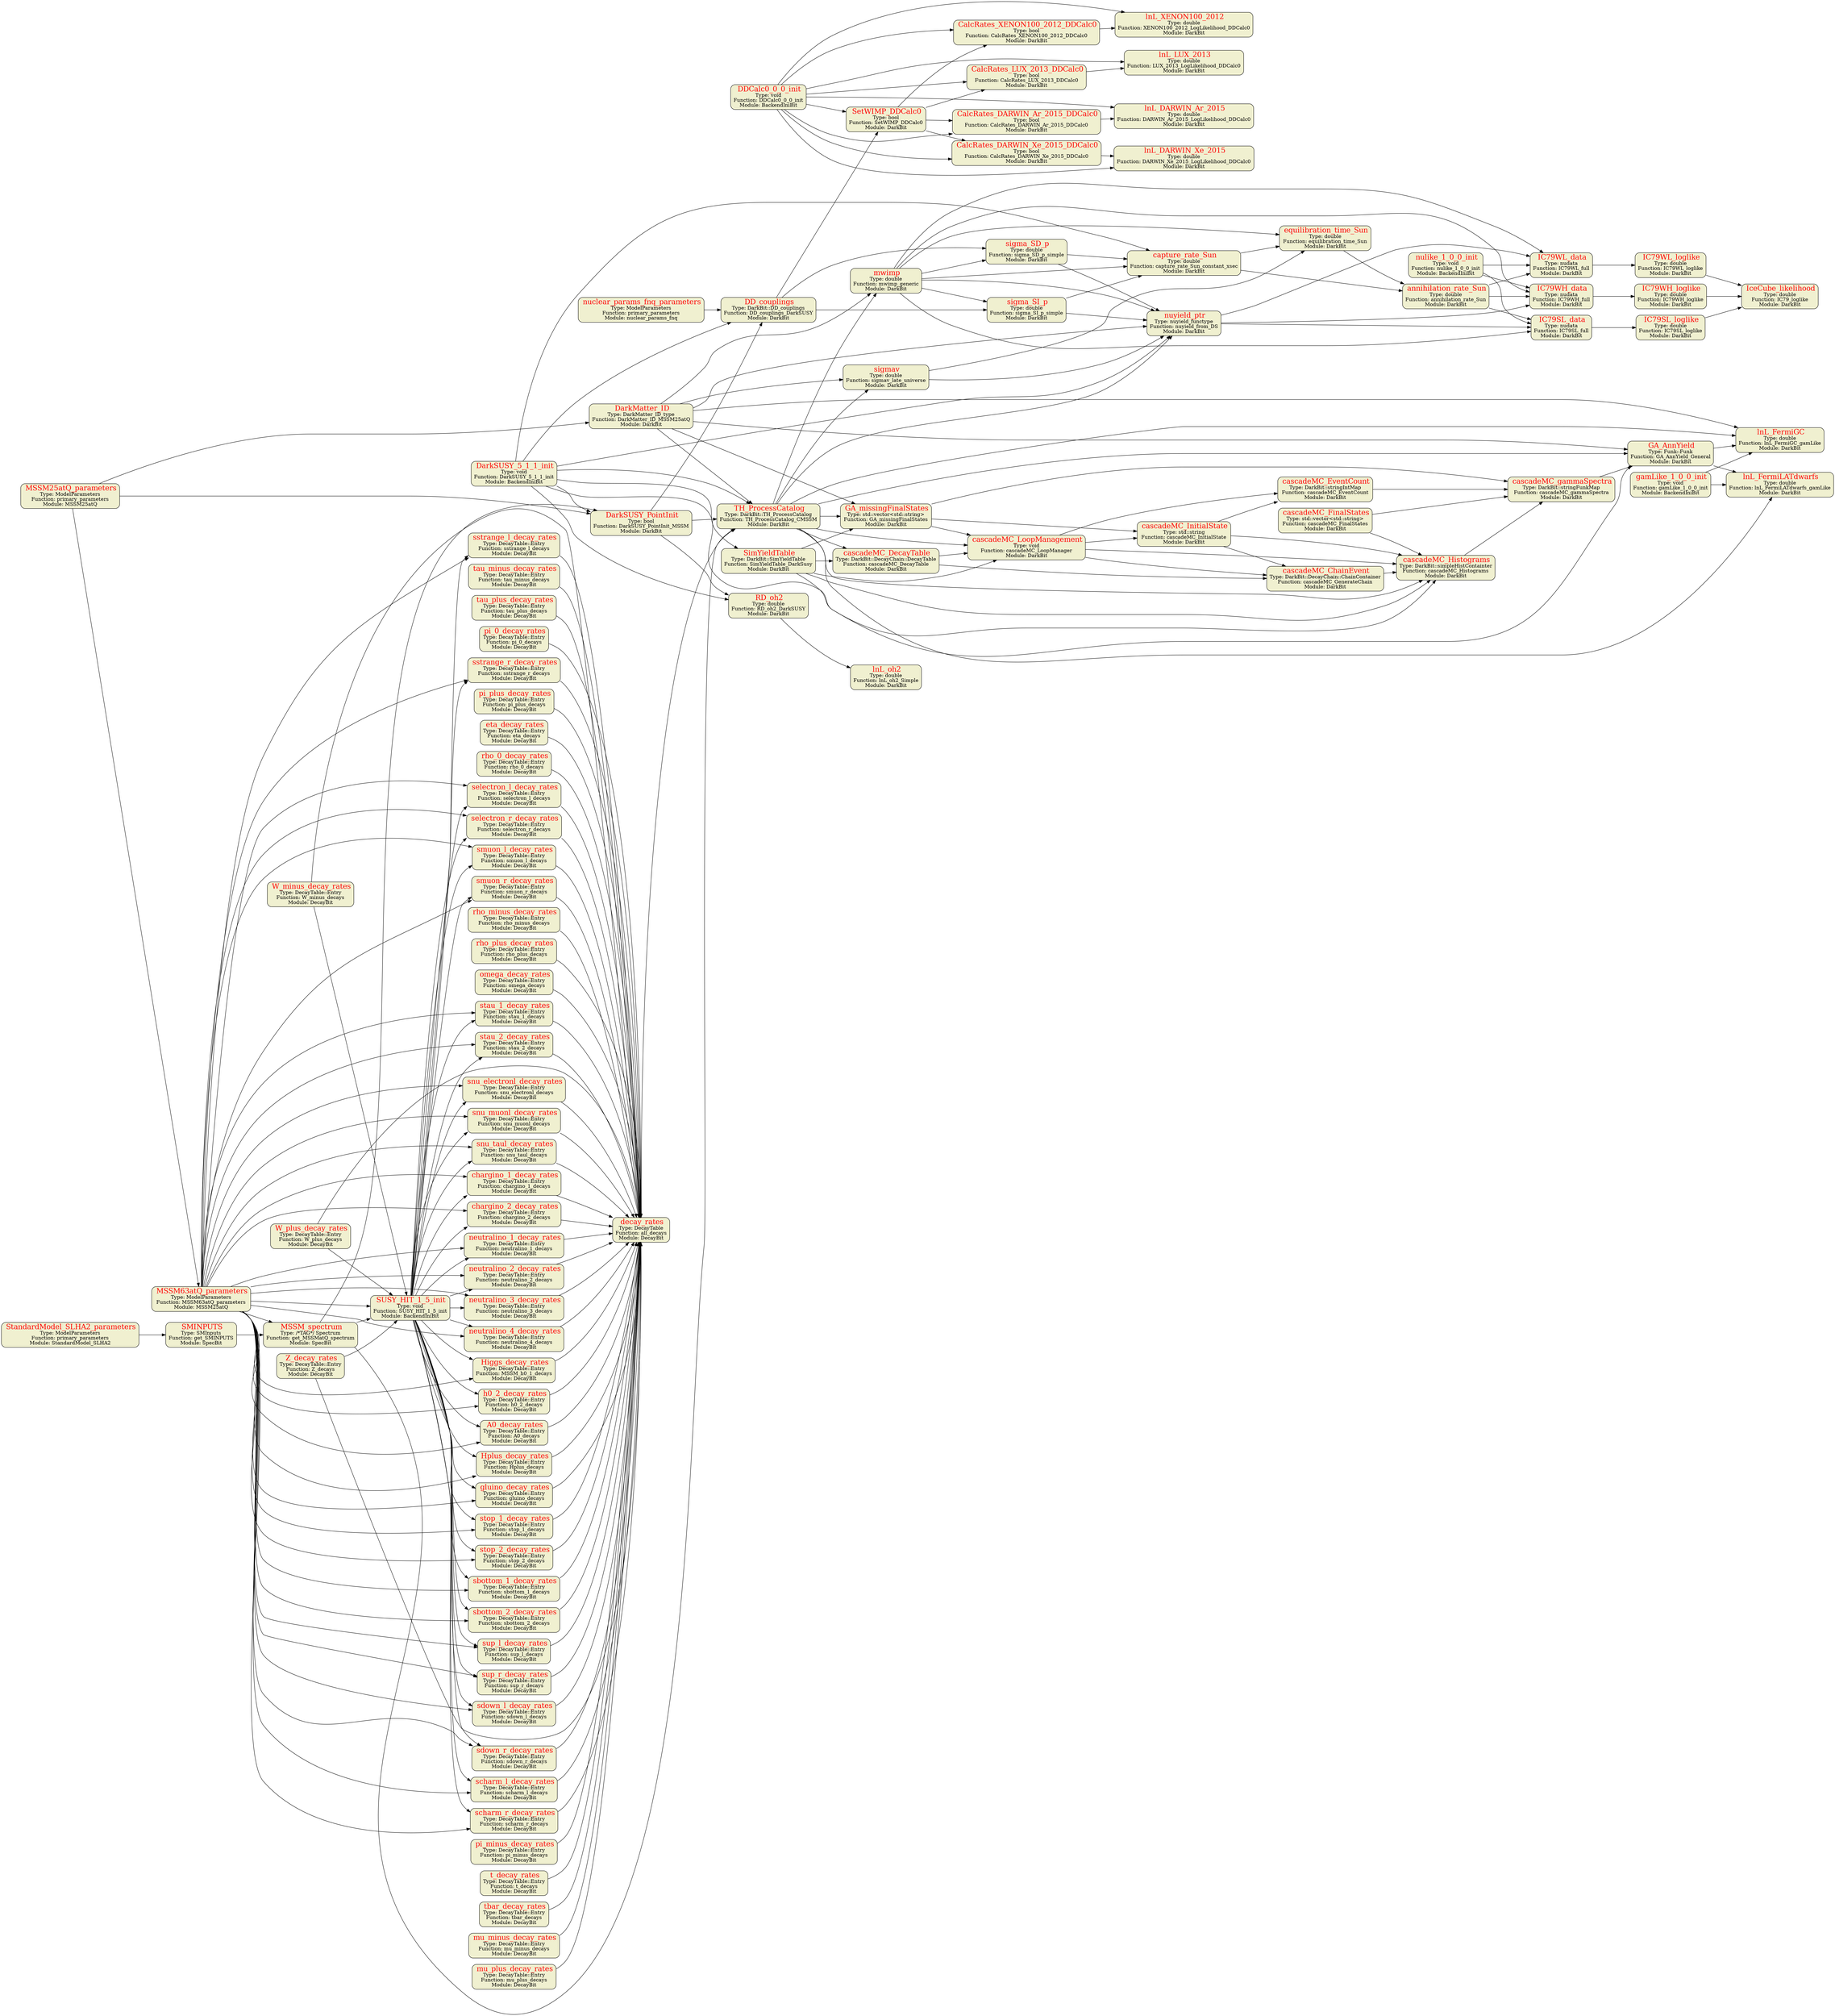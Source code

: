 digraph G {
	graph [rankdir=LR];
	0	 [fillcolor="#F0F0D0",
		label=< <font point-size="20" color="red">nuclear_params_fnq_parameters</font><br/>Type: ModelParameters<br/>Function: primary_parameters<br/>Module: nuclear_params_fnq>,
		shape=box,
		style="rounded,filled"];
	96	 [fillcolor="#F0F0D0",
		label=< <font point-size="20" color="red">DD_couplings</font><br/>Type: DarkBit::DD_couplings<br/>Function: DD_couplings_DarkSUSY<br/>Module: DarkBit>,
		shape=box,
		style="rounded,filled"];
	0 -> 96;
	103	 [fillcolor="#F0F0D0",
		label=< <font point-size="20" color="red">SetWIMP_DDCalc0</font><br/>Type: bool<br/>Function: SetWIMP_DDCalc0<br/>Module: DarkBit>,
		shape=box,
		style="rounded,filled"];
	96 -> 103;
	99	 [fillcolor="#F0F0D0",
		label=< <font point-size="20" color="red">sigma_SI_p</font><br/>Type: double<br/>Function: sigma_SI_p_simple<br/>Module: DarkBit>,
		shape=box,
		style="rounded,filled"];
	96 -> 99;
	101	 [fillcolor="#F0F0D0",
		label=< <font point-size="20" color="red">sigma_SD_p</font><br/>Type: double<br/>Function: sigma_SD_p_simple<br/>Module: DarkBit>,
		shape=box,
		style="rounded,filled"];
	96 -> 101;
	104	 [fillcolor="#F0F0D0",
		label=< <font point-size="20" color="red">CalcRates_XENON100_2012_DDCalc0</font><br/>Type: bool<br/>Function: CalcRates_XENON100_2012_DDCalc0<br/>Module: DarkBit>,
		shape=box,
		style="rounded,filled"];
	103 -> 104;
	105	 [fillcolor="#F0F0D0",
		label=< <font point-size="20" color="red">CalcRates_LUX_2013_DDCalc0</font><br/>Type: bool<br/>Function: CalcRates_LUX_2013_DDCalc0<br/>Module: DarkBit>,
		shape=box,
		style="rounded,filled"];
	103 -> 105;
	106	 [fillcolor="#F0F0D0",
		label=< <font point-size="20" color="red">CalcRates_DARWIN_Ar_2015_DDCalc0</font><br/>Type: bool<br/>Function: CalcRates_DARWIN_Ar_2015_DDCalc0<br/>Module: DarkBit>,
		shape=box,
		style="rounded,filled"];
	103 -> 106;
	107	 [fillcolor="#F0F0D0",
		label=< <font point-size="20" color="red">CalcRates_DARWIN_Xe_2015_DDCalc0</font><br/>Type: bool<br/>Function: CalcRates_DARWIN_Xe_2015_DDCalc0<br/>Module: DarkBit>,
		shape=box,
		style="rounded,filled"];
	103 -> 107;
	135	 [fillcolor="#F0F0D0",
		label=< <font point-size="20" color="red">nuyield_ptr</font><br/>Type: nuyield_functype<br/>Function: nuyield_from_DS<br/>Module: DarkBit>,
		shape=box,
		style="rounded,filled"];
	99 -> 135;
	132	 [fillcolor="#F0F0D0",
		label=< <font point-size="20" color="red">capture_rate_Sun</font><br/>Type: double<br/>Function: capture_rate_Sun_constant_xsec<br/>Module: DarkBit>,
		shape=box,
		style="rounded,filled"];
	99 -> 132;
	101 -> 135;
	101 -> 132;
	108	 [fillcolor="#F0F0D0",
		label=< <font point-size="20" color="red">lnL_XENON100_2012</font><br/>Type: double<br/>Function: XENON100_2012_LogLikelihood_DDCalc0<br/>Module: DarkBit>,
		shape=box,
		style="rounded,filled"];
	104 -> 108;
	114	 [fillcolor="#F0F0D0",
		label=< <font point-size="20" color="red">lnL_LUX_2013</font><br/>Type: double<br/>Function: LUX_2013_LogLikelihood_DDCalc0<br/>Module: DarkBit>,
		shape=box,
		style="rounded,filled"];
	105 -> 114;
	120	 [fillcolor="#F0F0D0",
		label=< <font point-size="20" color="red">lnL_DARWIN_Ar_2015</font><br/>Type: double<br/>Function: DARWIN_Ar_2015_LogLikelihood_DDCalc0<br/>Module: DarkBit>,
		shape=box,
		style="rounded,filled"];
	106 -> 120;
	126	 [fillcolor="#F0F0D0",
		label=< <font point-size="20" color="red">lnL_DARWIN_Xe_2015</font><br/>Type: double<br/>Function: DARWIN_Xe_2015_LogLikelihood_DDCalc0<br/>Module: DarkBit>,
		shape=box,
		style="rounded,filled"];
	107 -> 126;
	142	 [fillcolor="#F0F0D0",
		label=< <font point-size="20" color="red">IC79WH_data</font><br/>Type: nudata<br/>Function: IC79WH_full<br/>Module: DarkBit>,
		shape=box,
		style="rounded,filled"];
	135 -> 142;
	148	 [fillcolor="#F0F0D0",
		label=< <font point-size="20" color="red">IC79WL_data</font><br/>Type: nudata<br/>Function: IC79WL_full<br/>Module: DarkBit>,
		shape=box,
		style="rounded,filled"];
	135 -> 148;
	154	 [fillcolor="#F0F0D0",
		label=< <font point-size="20" color="red">IC79SL_data</font><br/>Type: nudata<br/>Function: IC79SL_full<br/>Module: DarkBit>,
		shape=box,
		style="rounded,filled"];
	135 -> 154;
	133	 [fillcolor="#F0F0D0",
		label=< <font point-size="20" color="red">equilibration_time_Sun</font><br/>Type: double<br/>Function: equilibration_time_Sun<br/>Module: DarkBit>,
		shape=box,
		style="rounded,filled"];
	132 -> 133;
	134	 [fillcolor="#F0F0D0",
		label=< <font point-size="20" color="red">annihilation_rate_Sun</font><br/>Type: double<br/>Function: annihilation_rate_Sun<br/>Module: DarkBit>,
		shape=box,
		style="rounded,filled"];
	132 -> 134;
	145	 [fillcolor="#F0F0D0",
		label=< <font point-size="20" color="red">IC79WH_loglike</font><br/>Type: double<br/>Function: IC79WH_loglike<br/>Module: DarkBit>,
		shape=box,
		style="rounded,filled"];
	142 -> 145;
	151	 [fillcolor="#F0F0D0",
		label=< <font point-size="20" color="red">IC79WL_loglike</font><br/>Type: double<br/>Function: IC79WL_loglike<br/>Module: DarkBit>,
		shape=box,
		style="rounded,filled"];
	148 -> 151;
	157	 [fillcolor="#F0F0D0",
		label=< <font point-size="20" color="red">IC79SL_loglike</font><br/>Type: double<br/>Function: IC79SL_loglike<br/>Module: DarkBit>,
		shape=box,
		style="rounded,filled"];
	154 -> 157;
	133 -> 134;
	134 -> 142;
	134 -> 148;
	134 -> 154;
	160	 [fillcolor="#F0F0D0",
		label=< <font point-size="20" color="red">IceCube_likelihood</font><br/>Type: double<br/>Function: IC79_loglike<br/>Module: DarkBit>,
		shape=box,
		style="rounded,filled"];
	145 -> 160;
	151 -> 160;
	157 -> 160;
	1	 [fillcolor="#F0F0D0",
		label=< <font point-size="20" color="red">StandardModel_SLHA2_parameters</font><br/>Type: ModelParameters<br/>Function: primary_parameters<br/>Module: StandardModel_SLHA2>,
		shape=box,
		style="rounded,filled"];
	168	 [fillcolor="#F0F0D0",
		label=< <font point-size="20" color="red">SMINPUTS</font><br/>Type: SMInputs<br/>Function: get_SMINPUTS<br/>Module: SpecBit>,
		shape=box,
		style="rounded,filled"];
	1 -> 168;
	171	 [fillcolor="#F0F0D0",
		label=< <font point-size="20" color="red">MSSM_spectrum</font><br/>Type: /*TAG*/ Spectrum<br/>Function: get_MSSMatQ_spectrum<br/>Module: SpecBit>,
		shape=box,
		style="rounded,filled"];
	168 -> 171;
	61	 [fillcolor="#F0F0D0",
		label=< <font point-size="20" color="red">DarkSUSY_PointInit</font><br/>Type: bool<br/>Function: DarkSUSY_PointInit_MSSM<br/>Module: DarkBit>,
		shape=box,
		style="rounded,filled"];
	171 -> 61;
	86	 [fillcolor="#F0F0D0",
		label=< <font point-size="20" color="red">TH_ProcessCatalog</font><br/>Type: DarkBit::TH_ProcessCatalog<br/>Function: TH_ProcessCatalog_CMSSM<br/>Module: DarkBit>,
		shape=box,
		style="rounded,filled"];
	171 -> 86;
	3	 [fillcolor="#F0F0D0",
		label=< <font point-size="20" color="red">SUSY_HIT_1_5_init</font><br/>Type: void<br/>Function: SUSY_HIT_1_5_init<br/>Module: BackendIniBit>,
		shape=box,
		style="rounded,filled"];
	171 -> 3;
	61 -> 96;
	61 -> 86;
	69	 [fillcolor="#F0F0D0",
		label=< <font point-size="20" color="red">RD_oh2</font><br/>Type: double<br/>Function: RD_oh2_DarkSUSY<br/>Module: DarkBit>,
		shape=box,
		style="rounded,filled"];
	61 -> 69;
	86 -> 135;
	90	 [fillcolor="#F0F0D0",
		label=< <font point-size="20" color="red">lnL_FermiGC</font><br/>Type: double<br/>Function: lnL_FermiGC_gamLike<br/>Module: DarkBit>,
		shape=box,
		style="rounded,filled"];
	86 -> 90;
	84	 [fillcolor="#F0F0D0",
		label=< <font point-size="20" color="red">GA_AnnYield</font><br/>Type: Funk::Funk<br/>Function: GA_AnnYield_General<br/>Module: DarkBit>,
		shape=box,
		style="rounded,filled"];
	86 -> 84;
	83	 [fillcolor="#F0F0D0",
		label=< <font point-size="20" color="red">GA_missingFinalStates</font><br/>Type: std::vector&lt;std::string&gt;<br/>Function: GA_missingFinalStates<br/>Module: DarkBit>,
		shape=box,
		style="rounded,filled"];
	86 -> 83;
	93	 [fillcolor="#F0F0D0",
		label=< <font point-size="20" color="red">mwimp</font><br/>Type: double<br/>Function: mwimp_generic<br/>Module: DarkBit>,
		shape=box,
		style="rounded,filled"];
	86 -> 93;
	95	 [fillcolor="#F0F0D0",
		label=< <font point-size="20" color="red">sigmav</font><br/>Type: double<br/>Function: sigmav_late_universe<br/>Module: DarkBit>,
		shape=box,
		style="rounded,filled"];
	86 -> 95;
	78	 [fillcolor="#F0F0D0",
		label=< <font point-size="20" color="red">cascadeMC_Histograms</font><br/>Type: DarkBit::simpleHistContainter<br/>Function: cascadeMC_Histograms<br/>Module: DarkBit>,
		shape=box,
		style="rounded,filled"];
	86 -> 78;
	89	 [fillcolor="#F0F0D0",
		label=< <font point-size="20" color="red">lnL_FermiLATdwarfs</font><br/>Type: double<br/>Function: lnL_FermiLATdwarfs_gamLike<br/>Module: DarkBit>,
		shape=box,
		style="rounded,filled"];
	86 -> 89;
	73	 [fillcolor="#F0F0D0",
		label=< <font point-size="20" color="red">cascadeMC_DecayTable</font><br/>Type: DarkBit::DecayChain::DecayTable<br/>Function: cascadeMC_DecayTable<br/>Module: DarkBit>,
		shape=box,
		style="rounded,filled"];
	86 -> 73;
	74	 [fillcolor="#F0F0D0",
		label=< <font point-size="20" color="red">cascadeMC_LoopManagement</font><br/>Type: void<br/>Function: cascadeMC_LoopManager<br/>Module: DarkBit>,
		shape=box,
		style="rounded,filled"];
	86 -> 74;
	217	 [fillcolor="#F0F0D0",
		label=< <font point-size="20" color="red">Higgs_decay_rates</font><br/>Type: DecayTable::Entry<br/>Function: MSSM_h0_1_decays<br/>Module: DecayBit>,
		shape=box,
		style="rounded,filled"];
	3 -> 217;
	218	 [fillcolor="#F0F0D0",
		label=< <font point-size="20" color="red">h0_2_decay_rates</font><br/>Type: DecayTable::Entry<br/>Function: h0_2_decays<br/>Module: DecayBit>,
		shape=box,
		style="rounded,filled"];
	3 -> 218;
	219	 [fillcolor="#F0F0D0",
		label=< <font point-size="20" color="red">A0_decay_rates</font><br/>Type: DecayTable::Entry<br/>Function: A0_decays<br/>Module: DecayBit>,
		shape=box,
		style="rounded,filled"];
	3 -> 219;
	220	 [fillcolor="#F0F0D0",
		label=< <font point-size="20" color="red">Hplus_decay_rates</font><br/>Type: DecayTable::Entry<br/>Function: Hplus_decays<br/>Module: DecayBit>,
		shape=box,
		style="rounded,filled"];
	3 -> 220;
	221	 [fillcolor="#F0F0D0",
		label=< <font point-size="20" color="red">gluino_decay_rates</font><br/>Type: DecayTable::Entry<br/>Function: gluino_decays<br/>Module: DecayBit>,
		shape=box,
		style="rounded,filled"];
	3 -> 221;
	222	 [fillcolor="#F0F0D0",
		label=< <font point-size="20" color="red">stop_1_decay_rates</font><br/>Type: DecayTable::Entry<br/>Function: stop_1_decays<br/>Module: DecayBit>,
		shape=box,
		style="rounded,filled"];
	3 -> 222;
	223	 [fillcolor="#F0F0D0",
		label=< <font point-size="20" color="red">stop_2_decay_rates</font><br/>Type: DecayTable::Entry<br/>Function: stop_2_decays<br/>Module: DecayBit>,
		shape=box,
		style="rounded,filled"];
	3 -> 223;
	224	 [fillcolor="#F0F0D0",
		label=< <font point-size="20" color="red">sbottom_1_decay_rates</font><br/>Type: DecayTable::Entry<br/>Function: sbottom_1_decays<br/>Module: DecayBit>,
		shape=box,
		style="rounded,filled"];
	3 -> 224;
	225	 [fillcolor="#F0F0D0",
		label=< <font point-size="20" color="red">sbottom_2_decay_rates</font><br/>Type: DecayTable::Entry<br/>Function: sbottom_2_decays<br/>Module: DecayBit>,
		shape=box,
		style="rounded,filled"];
	3 -> 225;
	226	 [fillcolor="#F0F0D0",
		label=< <font point-size="20" color="red">sup_l_decay_rates</font><br/>Type: DecayTable::Entry<br/>Function: sup_l_decays<br/>Module: DecayBit>,
		shape=box,
		style="rounded,filled"];
	3 -> 226;
	227	 [fillcolor="#F0F0D0",
		label=< <font point-size="20" color="red">sup_r_decay_rates</font><br/>Type: DecayTable::Entry<br/>Function: sup_r_decays<br/>Module: DecayBit>,
		shape=box,
		style="rounded,filled"];
	3 -> 227;
	228	 [fillcolor="#F0F0D0",
		label=< <font point-size="20" color="red">sdown_l_decay_rates</font><br/>Type: DecayTable::Entry<br/>Function: sdown_l_decays<br/>Module: DecayBit>,
		shape=box,
		style="rounded,filled"];
	3 -> 228;
	229	 [fillcolor="#F0F0D0",
		label=< <font point-size="20" color="red">sdown_r_decay_rates</font><br/>Type: DecayTable::Entry<br/>Function: sdown_r_decays<br/>Module: DecayBit>,
		shape=box,
		style="rounded,filled"];
	3 -> 229;
	230	 [fillcolor="#F0F0D0",
		label=< <font point-size="20" color="red">scharm_l_decay_rates</font><br/>Type: DecayTable::Entry<br/>Function: scharm_l_decays<br/>Module: DecayBit>,
		shape=box,
		style="rounded,filled"];
	3 -> 230;
	231	 [fillcolor="#F0F0D0",
		label=< <font point-size="20" color="red">scharm_r_decay_rates</font><br/>Type: DecayTable::Entry<br/>Function: scharm_r_decays<br/>Module: DecayBit>,
		shape=box,
		style="rounded,filled"];
	3 -> 231;
	232	 [fillcolor="#F0F0D0",
		label=< <font point-size="20" color="red">sstrange_l_decay_rates</font><br/>Type: DecayTable::Entry<br/>Function: sstrange_l_decays<br/>Module: DecayBit>,
		shape=box,
		style="rounded,filled"];
	3 -> 232;
	233	 [fillcolor="#F0F0D0",
		label=< <font point-size="20" color="red">sstrange_r_decay_rates</font><br/>Type: DecayTable::Entry<br/>Function: sstrange_r_decays<br/>Module: DecayBit>,
		shape=box,
		style="rounded,filled"];
	3 -> 233;
	234	 [fillcolor="#F0F0D0",
		label=< <font point-size="20" color="red">selectron_l_decay_rates</font><br/>Type: DecayTable::Entry<br/>Function: selectron_l_decays<br/>Module: DecayBit>,
		shape=box,
		style="rounded,filled"];
	3 -> 234;
	235	 [fillcolor="#F0F0D0",
		label=< <font point-size="20" color="red">selectron_r_decay_rates</font><br/>Type: DecayTable::Entry<br/>Function: selectron_r_decays<br/>Module: DecayBit>,
		shape=box,
		style="rounded,filled"];
	3 -> 235;
	236	 [fillcolor="#F0F0D0",
		label=< <font point-size="20" color="red">smuon_l_decay_rates</font><br/>Type: DecayTable::Entry<br/>Function: smuon_l_decays<br/>Module: DecayBit>,
		shape=box,
		style="rounded,filled"];
	3 -> 236;
	237	 [fillcolor="#F0F0D0",
		label=< <font point-size="20" color="red">smuon_r_decay_rates</font><br/>Type: DecayTable::Entry<br/>Function: smuon_r_decays<br/>Module: DecayBit>,
		shape=box,
		style="rounded,filled"];
	3 -> 237;
	238	 [fillcolor="#F0F0D0",
		label=< <font point-size="20" color="red">stau_1_decay_rates</font><br/>Type: DecayTable::Entry<br/>Function: stau_1_decays<br/>Module: DecayBit>,
		shape=box,
		style="rounded,filled"];
	3 -> 238;
	239	 [fillcolor="#F0F0D0",
		label=< <font point-size="20" color="red">stau_2_decay_rates</font><br/>Type: DecayTable::Entry<br/>Function: stau_2_decays<br/>Module: DecayBit>,
		shape=box,
		style="rounded,filled"];
	3 -> 239;
	240	 [fillcolor="#F0F0D0",
		label=< <font point-size="20" color="red">snu_electronl_decay_rates</font><br/>Type: DecayTable::Entry<br/>Function: snu_electronl_decays<br/>Module: DecayBit>,
		shape=box,
		style="rounded,filled"];
	3 -> 240;
	241	 [fillcolor="#F0F0D0",
		label=< <font point-size="20" color="red">snu_muonl_decay_rates</font><br/>Type: DecayTable::Entry<br/>Function: snu_muonl_decays<br/>Module: DecayBit>,
		shape=box,
		style="rounded,filled"];
	3 -> 241;
	242	 [fillcolor="#F0F0D0",
		label=< <font point-size="20" color="red">snu_taul_decay_rates</font><br/>Type: DecayTable::Entry<br/>Function: snu_taul_decays<br/>Module: DecayBit>,
		shape=box,
		style="rounded,filled"];
	3 -> 242;
	243	 [fillcolor="#F0F0D0",
		label=< <font point-size="20" color="red">chargino_1_decay_rates</font><br/>Type: DecayTable::Entry<br/>Function: chargino_1_decays<br/>Module: DecayBit>,
		shape=box,
		style="rounded,filled"];
	3 -> 243;
	244	 [fillcolor="#F0F0D0",
		label=< <font point-size="20" color="red">chargino_2_decay_rates</font><br/>Type: DecayTable::Entry<br/>Function: chargino_2_decays<br/>Module: DecayBit>,
		shape=box,
		style="rounded,filled"];
	3 -> 244;
	245	 [fillcolor="#F0F0D0",
		label=< <font point-size="20" color="red">neutralino_1_decay_rates</font><br/>Type: DecayTable::Entry<br/>Function: neutralino_1_decays<br/>Module: DecayBit>,
		shape=box,
		style="rounded,filled"];
	3 -> 245;
	246	 [fillcolor="#F0F0D0",
		label=< <font point-size="20" color="red">neutralino_2_decay_rates</font><br/>Type: DecayTable::Entry<br/>Function: neutralino_2_decays<br/>Module: DecayBit>,
		shape=box,
		style="rounded,filled"];
	3 -> 246;
	247	 [fillcolor="#F0F0D0",
		label=< <font point-size="20" color="red">neutralino_3_decay_rates</font><br/>Type: DecayTable::Entry<br/>Function: neutralino_3_decays<br/>Module: DecayBit>,
		shape=box,
		style="rounded,filled"];
	3 -> 247;
	248	 [fillcolor="#F0F0D0",
		label=< <font point-size="20" color="red">neutralino_4_decay_rates</font><br/>Type: DecayTable::Entry<br/>Function: neutralino_4_decays<br/>Module: DecayBit>,
		shape=box,
		style="rounded,filled"];
	3 -> 248;
	92	 [fillcolor="#F0F0D0",
		label=< <font point-size="20" color="red">lnL_oh2</font><br/>Type: double<br/>Function: lnL_oh2_Simple<br/>Module: DarkBit>,
		shape=box,
		style="rounded,filled"];
	69 -> 92;
	84 -> 90;
	84 -> 89;
	83 -> 74;
	79	 [fillcolor="#F0F0D0",
		label=< <font point-size="20" color="red">cascadeMC_gammaSpectra</font><br/>Type: DarkBit::stringFunkMap<br/>Function: cascadeMC_gammaSpectra<br/>Module: DarkBit>,
		shape=box,
		style="rounded,filled"];
	83 -> 79;
	75	 [fillcolor="#F0F0D0",
		label=< <font point-size="20" color="red">cascadeMC_InitialState</font><br/>Type: std::string<br/>Function: cascadeMC_InitialState<br/>Module: DarkBit>,
		shape=box,
		style="rounded,filled"];
	83 -> 75;
	93 -> 99;
	93 -> 101;
	93 -> 135;
	93 -> 132;
	93 -> 142;
	93 -> 148;
	93 -> 154;
	93 -> 133;
	95 -> 135;
	95 -> 133;
	78 -> 79;
	73 -> 74;
	77	 [fillcolor="#F0F0D0",
		label=< <font point-size="20" color="red">cascadeMC_ChainEvent</font><br/>Type: DarkBit::DecayChain::ChainContainer<br/>Function: cascadeMC_GenerateChain<br/>Module: DarkBit>,
		shape=box,
		style="rounded,filled"];
	73 -> 77;
	74 -> 78;
	74 -> 75;
	74 -> 77;
	76	 [fillcolor="#F0F0D0",
		label=< <font point-size="20" color="red">cascadeMC_EventCount</font><br/>Type: DarkBit::stringIntMap<br/>Function: cascadeMC_EventCount<br/>Module: DarkBit>,
		shape=box,
		style="rounded,filled"];
	74 -> 76;
	249	 [fillcolor="#F0F0D0",
		label=< <font point-size="20" color="red">decay_rates</font><br/>Type: DecayTable<br/>Function: all_decays<br/>Module: DecayBit>,
		shape=box,
		style="rounded,filled"];
	217 -> 249;
	218 -> 249;
	219 -> 249;
	220 -> 249;
	221 -> 249;
	222 -> 249;
	223 -> 249;
	224 -> 249;
	225 -> 249;
	226 -> 249;
	227 -> 249;
	228 -> 249;
	229 -> 249;
	230 -> 249;
	231 -> 249;
	232 -> 249;
	233 -> 249;
	234 -> 249;
	235 -> 249;
	236 -> 249;
	237 -> 249;
	238 -> 249;
	239 -> 249;
	240 -> 249;
	241 -> 249;
	242 -> 249;
	243 -> 249;
	244 -> 249;
	245 -> 249;
	246 -> 249;
	247 -> 249;
	248 -> 249;
	79 -> 84;
	75 -> 78;
	75 -> 77;
	75 -> 76;
	77 -> 78;
	76 -> 79;
	249 -> 86;
	2	 [fillcolor="#F0F0D0",
		label=< <font point-size="20" color="red">MSSM25atQ_parameters</font><br/>Type: ModelParameters<br/>Function: primary_parameters<br/>Module: MSSM25atQ>,
		shape=box,
		style="rounded,filled"];
	2 -> 61;
	167	 [fillcolor="#F0F0D0",
		label=< <font point-size="20" color="red">DarkMatter_ID</font><br/>Type: DarkMatter_ID_type<br/>Function: DarkMatter_ID_MSSM25atQ<br/>Module: DarkBit>,
		shape=box,
		style="rounded,filled"];
	2 -> 167;
	279	 [fillcolor="#F0F0D0",
		label=< <font point-size="20" color="red">MSSM63atQ_parameters</font><br/>Type: ModelParameters<br/>Function: MSSM63atQ_parameters<br/>Module: MSSM25atQ>,
		shape=box,
		style="rounded,filled"];
	2 -> 279;
	167 -> 135;
	167 -> 86;
	167 -> 90;
	167 -> 84;
	167 -> 83;
	167 -> 93;
	167 -> 95;
	279 -> 171;
	279 -> 3;
	279 -> 217;
	279 -> 218;
	279 -> 219;
	279 -> 220;
	279 -> 221;
	279 -> 222;
	279 -> 223;
	279 -> 224;
	279 -> 225;
	279 -> 226;
	279 -> 227;
	279 -> 228;
	279 -> 229;
	279 -> 230;
	279 -> 231;
	279 -> 232;
	279 -> 233;
	279 -> 234;
	279 -> 235;
	279 -> 236;
	279 -> 237;
	279 -> 238;
	279 -> 239;
	279 -> 240;
	279 -> 241;
	279 -> 242;
	279 -> 243;
	279 -> 244;
	279 -> 245;
	279 -> 246;
	279 -> 247;
	279 -> 248;
	13	 [fillcolor="#F0F0D0",
		label=< <font point-size="20" color="red">nulike_1_0_0_init</font><br/>Type: void<br/>Function: nulike_1_0_0_init<br/>Module: BackendIniBit>,
		shape=box,
		style="rounded,filled"];
	13 -> 142;
	13 -> 148;
	13 -> 154;
	15	 [fillcolor="#F0F0D0",
		label=< <font point-size="20" color="red">DarkSUSY_5_1_1_init</font><br/>Type: void<br/>Function: DarkSUSY_5_1_1_init<br/>Module: BackendIniBit>,
		shape=box,
		style="rounded,filled"];
	15 -> 96;
	15 -> 135;
	15 -> 132;
	15 -> 61;
	15 -> 86;
	15 -> 69;
	15 -> 78;
	163	 [fillcolor="#F0F0D0",
		label=< <font point-size="20" color="red">SimYieldTable</font><br/>Type: DarkBit::SimYieldTable<br/>Function: SimYieldTable_DarkSusy<br/>Module: DarkBit>,
		shape=box,
		style="rounded,filled"];
	15 -> 163;
	163 -> 84;
	163 -> 83;
	163 -> 78;
	163 -> 73;
	163 -> 74;
	17	 [fillcolor="#F0F0D0",
		label=< <font point-size="20" color="red">DDCalc0_0_0_init</font><br/>Type: void<br/>Function: DDCalc0_0_0_init<br/>Module: BackendIniBit>,
		shape=box,
		style="rounded,filled"];
	17 -> 103;
	17 -> 104;
	17 -> 105;
	17 -> 106;
	17 -> 107;
	17 -> 108;
	17 -> 114;
	17 -> 120;
	17 -> 126;
	18	 [fillcolor="#F0F0D0",
		label=< <font point-size="20" color="red">gamLike_1_0_0_init</font><br/>Type: void<br/>Function: gamLike_1_0_0_init<br/>Module: BackendIniBit>,
		shape=box,
		style="rounded,filled"];
	18 -> 90;
	18 -> 89;
	71	 [fillcolor="#F0F0D0",
		label=< <font point-size="20" color="red">cascadeMC_FinalStates</font><br/>Type: std::vector&lt;std::string&gt;<br/>Function: cascadeMC_FinalStates<br/>Module: DarkBit>,
		shape=box,
		style="rounded,filled"];
	71 -> 78;
	71 -> 79;
	250	 [fillcolor="#F0F0D0",
		label=< <font point-size="20" color="red">W_minus_decay_rates</font><br/>Type: DecayTable::Entry<br/>Function: W_minus_decays<br/>Module: DecayBit>,
		shape=box,
		style="rounded,filled"];
	250 -> 3;
	250 -> 249;
	251	 [fillcolor="#F0F0D0",
		label=< <font point-size="20" color="red">W_plus_decay_rates</font><br/>Type: DecayTable::Entry<br/>Function: W_plus_decays<br/>Module: DecayBit>,
		shape=box,
		style="rounded,filled"];
	251 -> 3;
	251 -> 249;
	252	 [fillcolor="#F0F0D0",
		label=< <font point-size="20" color="red">Z_decay_rates</font><br/>Type: DecayTable::Entry<br/>Function: Z_decays<br/>Module: DecayBit>,
		shape=box,
		style="rounded,filled"];
	252 -> 3;
	252 -> 249;
	253	 [fillcolor="#F0F0D0",
		label=< <font point-size="20" color="red">t_decay_rates</font><br/>Type: DecayTable::Entry<br/>Function: t_decays<br/>Module: DecayBit>,
		shape=box,
		style="rounded,filled"];
	253 -> 249;
	254	 [fillcolor="#F0F0D0",
		label=< <font point-size="20" color="red">tbar_decay_rates</font><br/>Type: DecayTable::Entry<br/>Function: tbar_decays<br/>Module: DecayBit>,
		shape=box,
		style="rounded,filled"];
	254 -> 249;
	255	 [fillcolor="#F0F0D0",
		label=< <font point-size="20" color="red">mu_minus_decay_rates</font><br/>Type: DecayTable::Entry<br/>Function: mu_minus_decays<br/>Module: DecayBit>,
		shape=box,
		style="rounded,filled"];
	255 -> 249;
	256	 [fillcolor="#F0F0D0",
		label=< <font point-size="20" color="red">mu_plus_decay_rates</font><br/>Type: DecayTable::Entry<br/>Function: mu_plus_decays<br/>Module: DecayBit>,
		shape=box,
		style="rounded,filled"];
	256 -> 249;
	257	 [fillcolor="#F0F0D0",
		label=< <font point-size="20" color="red">tau_minus_decay_rates</font><br/>Type: DecayTable::Entry<br/>Function: tau_minus_decays<br/>Module: DecayBit>,
		shape=box,
		style="rounded,filled"];
	257 -> 249;
	258	 [fillcolor="#F0F0D0",
		label=< <font point-size="20" color="red">tau_plus_decay_rates</font><br/>Type: DecayTable::Entry<br/>Function: tau_plus_decays<br/>Module: DecayBit>,
		shape=box,
		style="rounded,filled"];
	258 -> 249;
	259	 [fillcolor="#F0F0D0",
		label=< <font point-size="20" color="red">pi_0_decay_rates</font><br/>Type: DecayTable::Entry<br/>Function: pi_0_decays<br/>Module: DecayBit>,
		shape=box,
		style="rounded,filled"];
	259 -> 249;
	260	 [fillcolor="#F0F0D0",
		label=< <font point-size="20" color="red">pi_minus_decay_rates</font><br/>Type: DecayTable::Entry<br/>Function: pi_minus_decays<br/>Module: DecayBit>,
		shape=box,
		style="rounded,filled"];
	260 -> 249;
	261	 [fillcolor="#F0F0D0",
		label=< <font point-size="20" color="red">pi_plus_decay_rates</font><br/>Type: DecayTable::Entry<br/>Function: pi_plus_decays<br/>Module: DecayBit>,
		shape=box,
		style="rounded,filled"];
	261 -> 249;
	262	 [fillcolor="#F0F0D0",
		label=< <font point-size="20" color="red">eta_decay_rates</font><br/>Type: DecayTable::Entry<br/>Function: eta_decays<br/>Module: DecayBit>,
		shape=box,
		style="rounded,filled"];
	262 -> 249;
	263	 [fillcolor="#F0F0D0",
		label=< <font point-size="20" color="red">rho_0_decay_rates</font><br/>Type: DecayTable::Entry<br/>Function: rho_0_decays<br/>Module: DecayBit>,
		shape=box,
		style="rounded,filled"];
	263 -> 249;
	264	 [fillcolor="#F0F0D0",
		label=< <font point-size="20" color="red">rho_minus_decay_rates</font><br/>Type: DecayTable::Entry<br/>Function: rho_minus_decays<br/>Module: DecayBit>,
		shape=box,
		style="rounded,filled"];
	264 -> 249;
	265	 [fillcolor="#F0F0D0",
		label=< <font point-size="20" color="red">rho_plus_decay_rates</font><br/>Type: DecayTable::Entry<br/>Function: rho_plus_decays<br/>Module: DecayBit>,
		shape=box,
		style="rounded,filled"];
	265 -> 249;
	266	 [fillcolor="#F0F0D0",
		label=< <font point-size="20" color="red">omega_decay_rates</font><br/>Type: DecayTable::Entry<br/>Function: omega_decays<br/>Module: DecayBit>,
		shape=box,
		style="rounded,filled"];
	266 -> 249;
}

